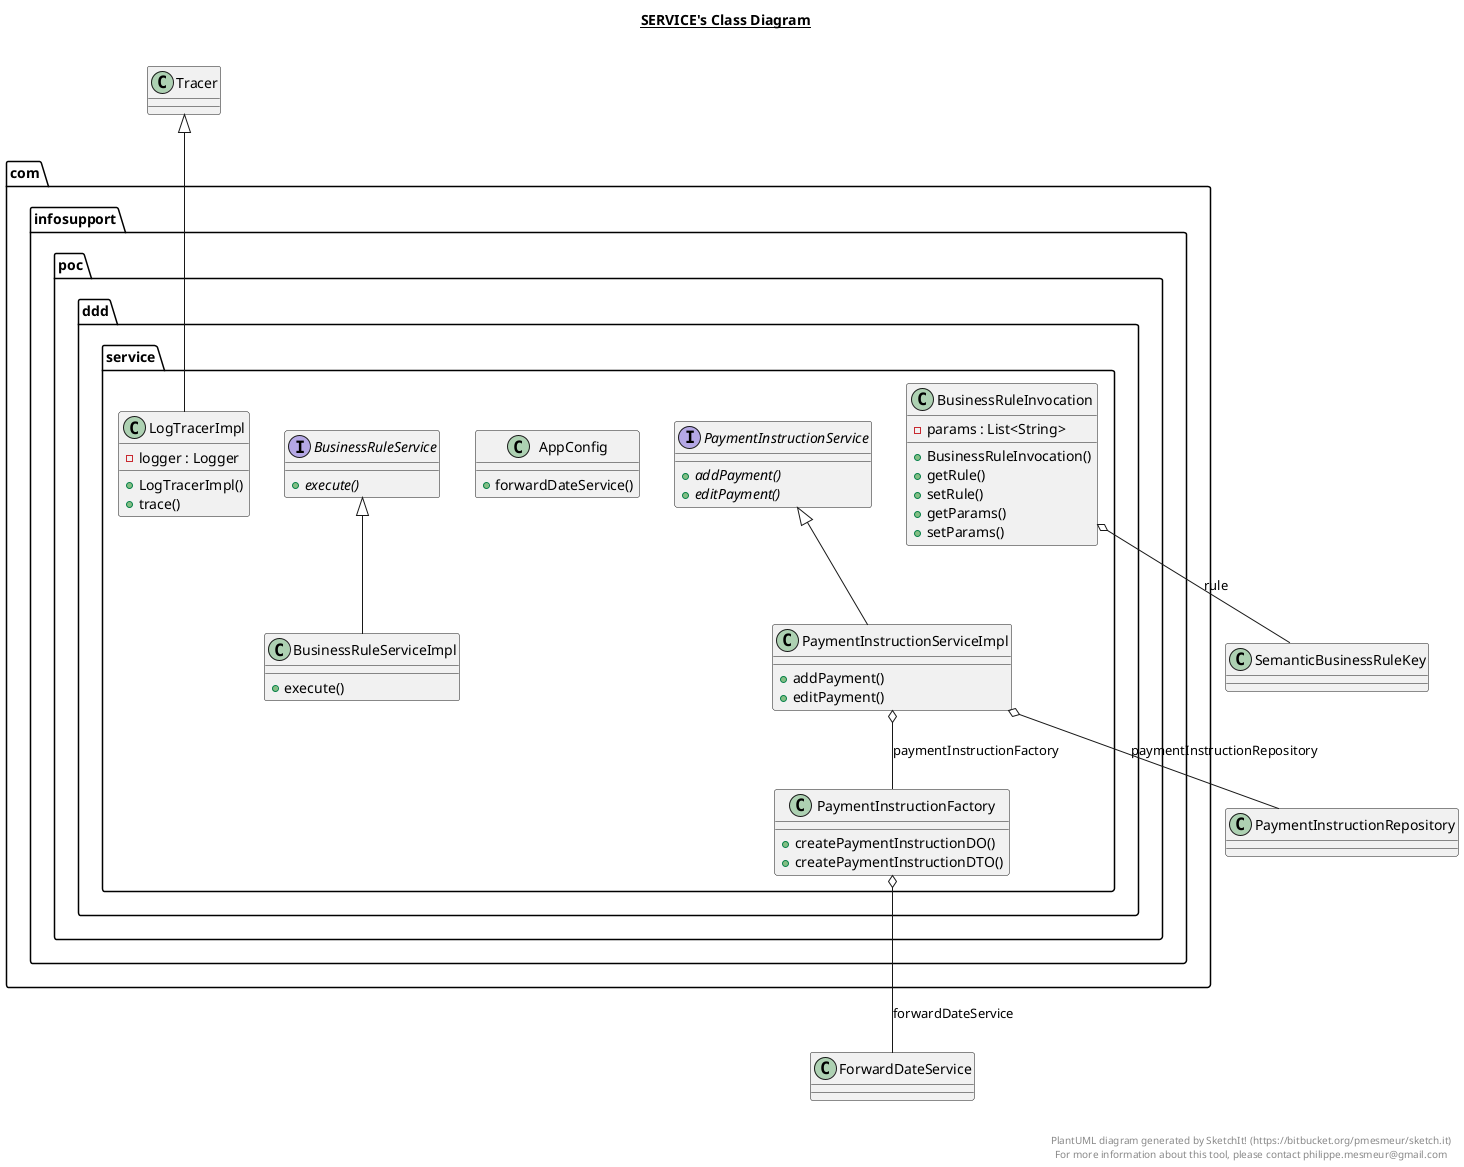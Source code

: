 @startuml

title __SERVICE's Class Diagram__\n

  package com.infosupport.poc.ddd.service {
    class AppConfig {
        + forwardDateService()
    }
  }
  

  package com.infosupport.poc.ddd.service {
    class BusinessRuleInvocation {
        - params : List<String>
        + BusinessRuleInvocation()
        + getRule()
        + setRule()
        + getParams()
        + setParams()
    }
  }
  

  package com.infosupport.poc.ddd.service {
    interface BusinessRuleService {
        {abstract} + execute()
    }
  }
  

  package com.infosupport.poc.ddd.service {
    class BusinessRuleServiceImpl {
        + execute()
    }
  }
  

  package com.infosupport.poc.ddd.service {
    class LogTracerImpl {
        - logger : Logger
        + LogTracerImpl()
        + trace()
    }
  }
  

  package com.infosupport.poc.ddd.service {
    class PaymentInstructionFactory {
        + createPaymentInstructionDO()
        + createPaymentInstructionDTO()
    }
  }
  

  package com.infosupport.poc.ddd.service {
    interface PaymentInstructionService {
        {abstract} + addPayment()
        {abstract} + editPayment()
    }
  }
  

  package com.infosupport.poc.ddd.service {
    class PaymentInstructionServiceImpl {
        + addPayment()
        + editPayment()
    }
  }
  

  BusinessRuleInvocation o-- SemanticBusinessRuleKey : rule
  BusinessRuleServiceImpl -up-|> BusinessRuleService
  LogTracerImpl -up-|> Tracer
  PaymentInstructionFactory o-- ForwardDateService : forwardDateService
  PaymentInstructionServiceImpl -up-|> PaymentInstructionService
  PaymentInstructionServiceImpl o-- PaymentInstructionRepository : paymentInstructionRepository
  PaymentInstructionServiceImpl o-- PaymentInstructionFactory : paymentInstructionFactory


right footer


PlantUML diagram generated by SketchIt! (https://bitbucket.org/pmesmeur/sketch.it)
For more information about this tool, please contact philippe.mesmeur@gmail.com
endfooter

@enduml
